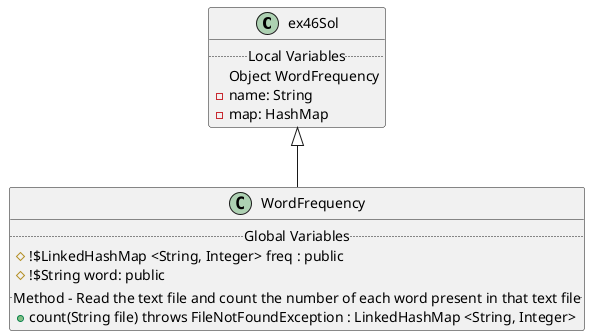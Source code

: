 @startuml
'https://plantuml.com/class-diagram
class ex46Sol{
.. Local Variables..
Object WordFrequency
-name: String
-map: HashMap
}
ex46Sol<|== WordFrequency
class WordFrequency{
.. Global Variables ..
#!$LinkedHashMap <String, Integer> freq : public
#!$String word: public
.. Method - Read the text file and count the number of each word present in that text file..
+count(String file) throws FileNotFoundException : LinkedHashMap <String, Integer>
}

@enduml